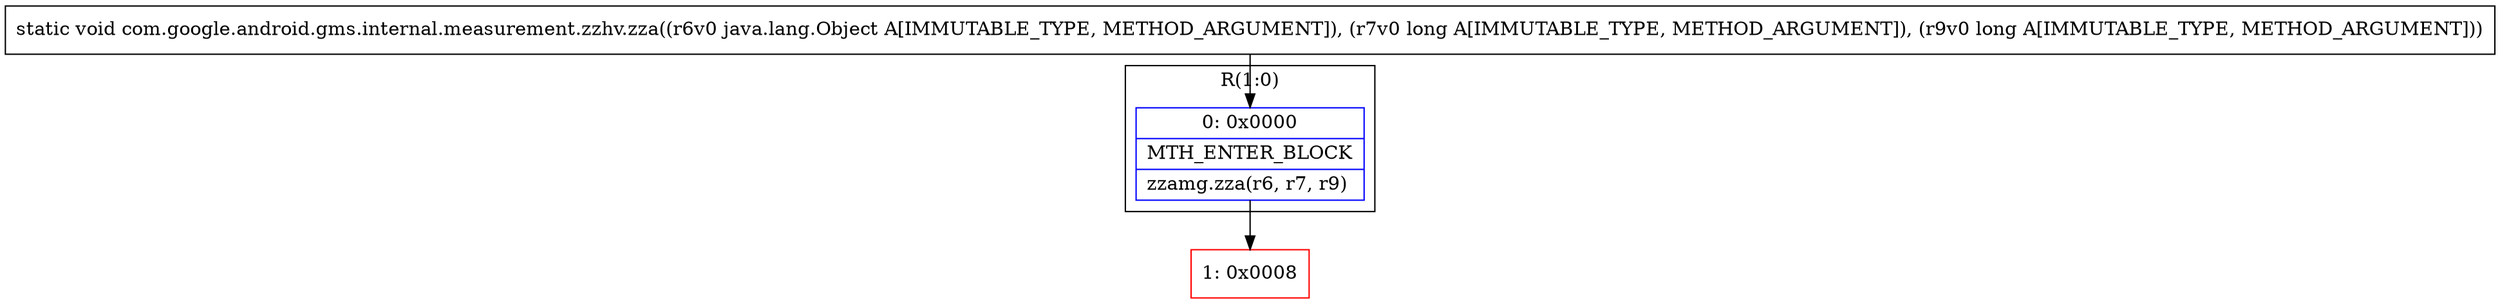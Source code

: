 digraph "CFG forcom.google.android.gms.internal.measurement.zzhv.zza(Ljava\/lang\/Object;JJ)V" {
subgraph cluster_Region_1932532475 {
label = "R(1:0)";
node [shape=record,color=blue];
Node_0 [shape=record,label="{0\:\ 0x0000|MTH_ENTER_BLOCK\l|zzamg.zza(r6, r7, r9)\l}"];
}
Node_1 [shape=record,color=red,label="{1\:\ 0x0008}"];
MethodNode[shape=record,label="{static void com.google.android.gms.internal.measurement.zzhv.zza((r6v0 java.lang.Object A[IMMUTABLE_TYPE, METHOD_ARGUMENT]), (r7v0 long A[IMMUTABLE_TYPE, METHOD_ARGUMENT]), (r9v0 long A[IMMUTABLE_TYPE, METHOD_ARGUMENT])) }"];
MethodNode -> Node_0;
Node_0 -> Node_1;
}

